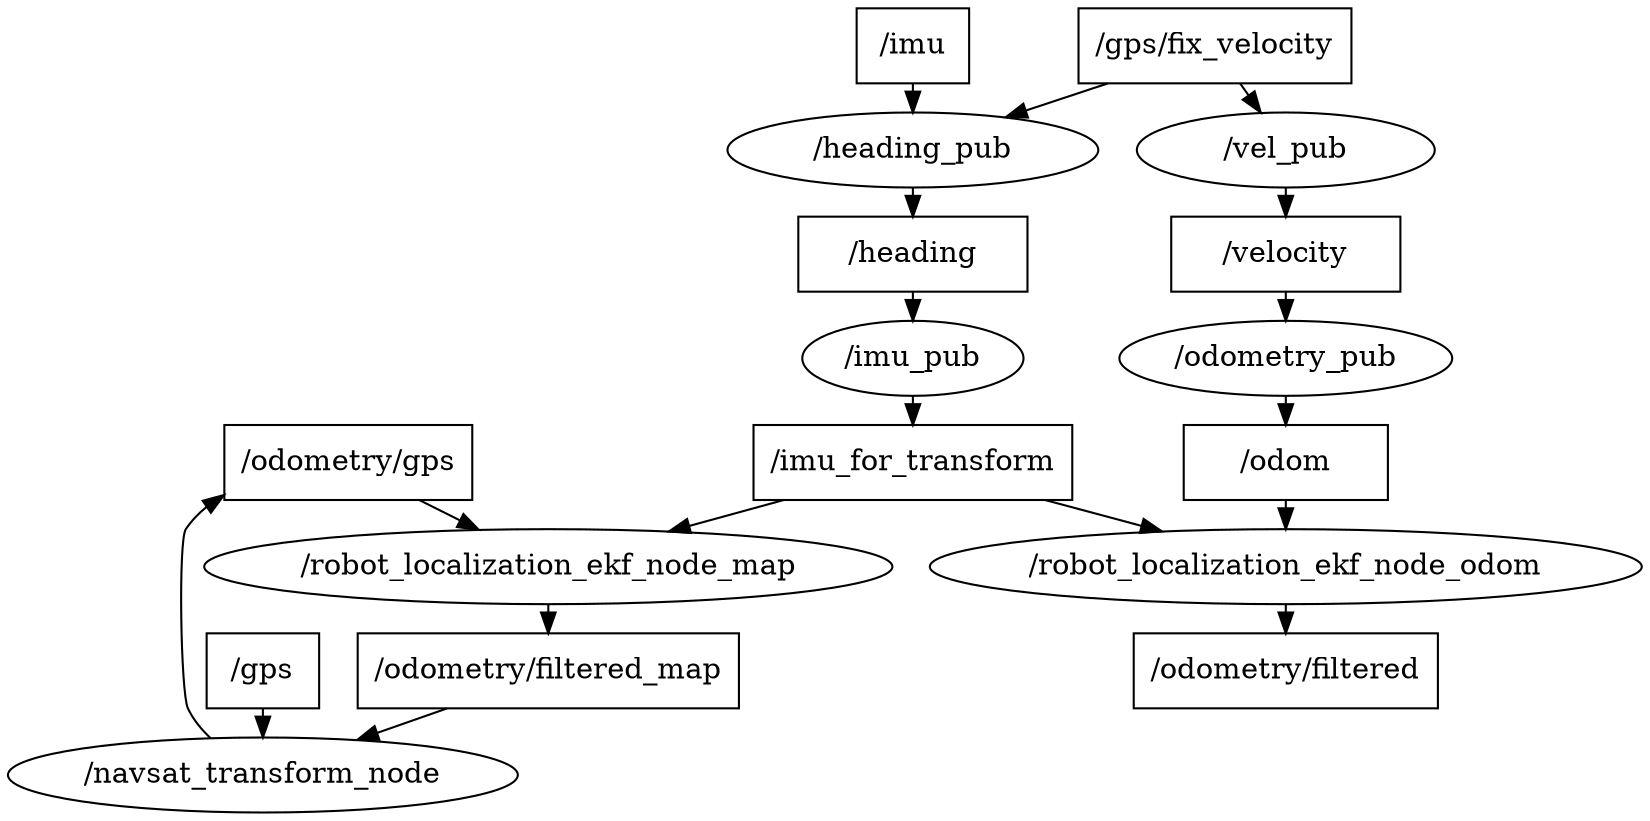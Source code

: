 digraph graphname {
	graph [bb="0,0,1365.6,190",
		compound=True,
		rank=same,
		rankdir=TB,
		ranksep=0.2
	];
	node [label="\N"];
	t___odometry__gps	 [URL=topic_3A__odometry__gps,
		height=0.5,
		label="/odometry/gps",
		pos="644.57,126",
		shape=box,
		tooltip="topic:/odometry/gps",
		width=1.3194];
	n___robot_localization_ekf_node_map	 [URL=__robot_localization_ekf_node_map,
		height=0.5,
		label="/robot_localization_ekf_node_map",
		pos="860.16,80",
		shape=ellipse,
		tooltip="/robot_localization_ekf_node_map",
		width=3.7191];
	t___odometry__gps -> n___robot_localization_ekf_node_map	 [penwidth=1,
		pos="e,788.27,95.267 692.18,115.96 717.33,110.55 749.08,103.71 778.13,97.452"];
	t___odometry__filtered_map	 [URL=topic_3A__odometry__filtered_map,
		height=0.5,
		label="/odometry/filtered_map",
		pos="1086.2,80",
		shape=box,
		tooltip="topic:/odometry/filtered_map",
		width=2.0278];
	n___navsat_transform_node	 [URL=__navsat_transform_node,
		height=0.5,
		label="/navsat_transform_node",
		pos="1269.4,126",
		shape=ellipse,
		tooltip="/navsat_transform_node",
		width=2.672];
	t___odometry__filtered_map -> n___navsat_transform_node	 [penwidth=1,
		pos="e,1211.5,111.55 1158.3,98.048 1172.5,101.65 1187.4,105.43 1201.5,109"];
	t___diffboat__heading	 [URL=topic_3A__diffboat__heading,
		height=0.5,
		label="/heading",
		pos="369.08,72",
		shape=box,
		tooltip="topic:/heading",
		width=1.5278];
	n___imu_pub	 [URL=__imu_pub,
		height=0.5,
		label="/imu_pub",
		pos="503.08,72",
		shape=ellipse,
		tooltip="/imu_pub",
		width=1.2457];
	t___diffboat__heading -> n___imu_pub	 [penwidth=1,
		pos="e,457.97,72 424.15,72 431.97,72 440.03,72 447.85,72"];
	t___gps__fix_velocity	 [URL=topic_3A__gps__fix_velocity,
		height=0.5,
		label="/gps/fix_velocity",
		pos="54,18",
		shape=box,
		tooltip="topic:/gps/fix_velocity",
		width=1.5];
	n___diffboat__vel_pub	 [URL=__diffboat__vel_pub,
		height=0.5,
		label="/vel_pub",
		pos="211.04,18",
		shape=ellipse,
		tooltip="/vel_pub",
		width=1.9859];
	t___gps__fix_velocity -> n___diffboat__vel_pub	 [penwidth=1,
		pos="e,139.34,18 108.36,18 115.07,18 122.04,18 129.06,18"];
	n___diffboat__heading_pub	 [URL=__diffboat__heading_pub,
		height=0.5,
		label="/heading_pub",
		pos="211.04,72",
		shape=ellipse,
		tooltip="/heading_pub",
		width=2.4734];
	t___gps__fix_velocity -> n___diffboat__heading_pub	 [penwidth=1,
		pos="e,159.52,57.316 98.403,36.118 106.21,39.199 114.32,42.279 122,45 130.95,48.169 140.48,51.32 149.85,54.291"];
	t___odometry__filtered	 [URL=topic_3A__odometry__filtered,
		height=0.5,
		label="/odometry/filtered",
		pos="1086.2,22",
		shape=box,
		tooltip="topic:/odometry/filtered",
		width=1.6111];
	t___diffboat__odom	 [URL=topic_3A__diffboat__odom,
		height=0.5,
		label="/odom",
		pos="644.57,18",
		shape=box,
		tooltip="topic:/odom",
		width=1.3611];
	n___robot_localization_ekf_node_odom	 [URL=__robot_localization_ekf_node_odom,
		height=0.5,
		label="/robot_localization_ekf_node_odom",
		pos="860.16,22",
		shape=ellipse,
		tooltip="/robot_localization_ekf_node_odom",
		width=3.8635];
	t___diffboat__odom -> n___robot_localization_ekf_node_odom	 [penwidth=1,
		pos="e,722.29,19.437 693.77,18.903 699.59,19.012 705.73,19.127 712.11,19.246"];
	t___diffboat__velocity	 [URL=topic_3A__diffboat__velocity,
		height=0.5,
		label="/velocity",
		pos="369.08,18",
		shape=box,
		tooltip="topic:/velocity",
		width=1.5278];
	n___odometry_pub	 [URL=__odometry_pub,
		height=0.5,
		label="/odometry_pub",
		pos="503.08,18",
		shape=ellipse,
		tooltip="/odometry_pub",
		width=1.8054];
	t___diffboat__velocity -> n___odometry_pub	 [penwidth=1,
		pos="e,437.97,18 424.15,18 425.29,18 426.44,18 427.58,18"];
	t___imu_for_transform	 [URL=topic_3A__imu_for_transform,
		height=0.5,
		label="/imu_for_transform",
		pos="644.57,72",
		shape=box,
		tooltip="topic:/imu_for_transform",
		width=1.7361];
	t___imu_for_transform -> n___robot_localization_ekf_node_map	 [penwidth=1,
		pos="e,730.8,75.192 707.35,74.314 711.7,74.477 716.16,74.644 720.71,74.814"];
	t___imu_for_transform -> n___robot_localization_ekf_node_odom	 [penwidth=1,
		pos="e,788.48,37.501 707.35,56.317 711.99,55.181 716.6,54.064 721.07,53 739.7,48.567 759.78,43.96 778.7,39.697"];
	t___imu	 [URL=topic_3A__imu,
		height=0.5,
		label="/imu",
		pos="54,72",
		shape=box,
		tooltip="topic:/imu",
		width=0.75];
	t___imu -> n___diffboat__heading_pub	 [penwidth=1,
		pos="e,121.74,72 81.301,72 90.098,72 100.49,72 111.49,72"];
	t___gps	 [URL=topic_3A__gps,
		height=0.5,
		label="/gps",
		pos="1086.2,172",
		shape=box,
		tooltip="topic:/gps",
		width=0.75];
	t___gps -> n___navsat_transform_node	 [penwidth=1,
		pos="e,1211.4,140.49 1113.6,165.31 1136.6,159.47 1171.1,150.72 1201.6,142.97"];
	n___diffboat__vel_pub -> t___diffboat__velocity	 [penwidth=1,
		pos="e,313.97,18 282.76,18 289.8,18 296.92,18 303.9,18"];
	n___navsat_transform_node -> t___odometry__gps	 [penwidth=1,
		pos="e,692.13,126 1173.1,126 1041.8,126 809.4,126 702.4,126"];
	n___odometry_pub -> t___diffboat__odom	 [penwidth=1,
		pos="e,595.37,18 568.11,18 573.84,18 579.62,18 585.3,18"];
	n___diffboat__heading_pub -> t___diffboat__heading	 [penwidth=1,
		pos="e,313.98,72 300.1,72 301.27,72 302.44,72 303.61,72"];
	n___robot_localization_ekf_node_map -> t___odometry__filtered_map	 [penwidth=1,
		pos="e,1013.2,80 994.1,80 997.15,80 1000.2,80 1003.2,80"];
	n___imu_pub -> t___imu_for_transform	 [penwidth=1,
		pos="e,581.88,72 548.22,72 555.74,72 563.72,72 571.74,72"];
	n___robot_localization_ekf_node_odom -> t___odometry__filtered	 [penwidth=1,
		pos="e,1027.8,22 999.25,22 1005.4,22 1011.5,22 1017.4,22"];
}
